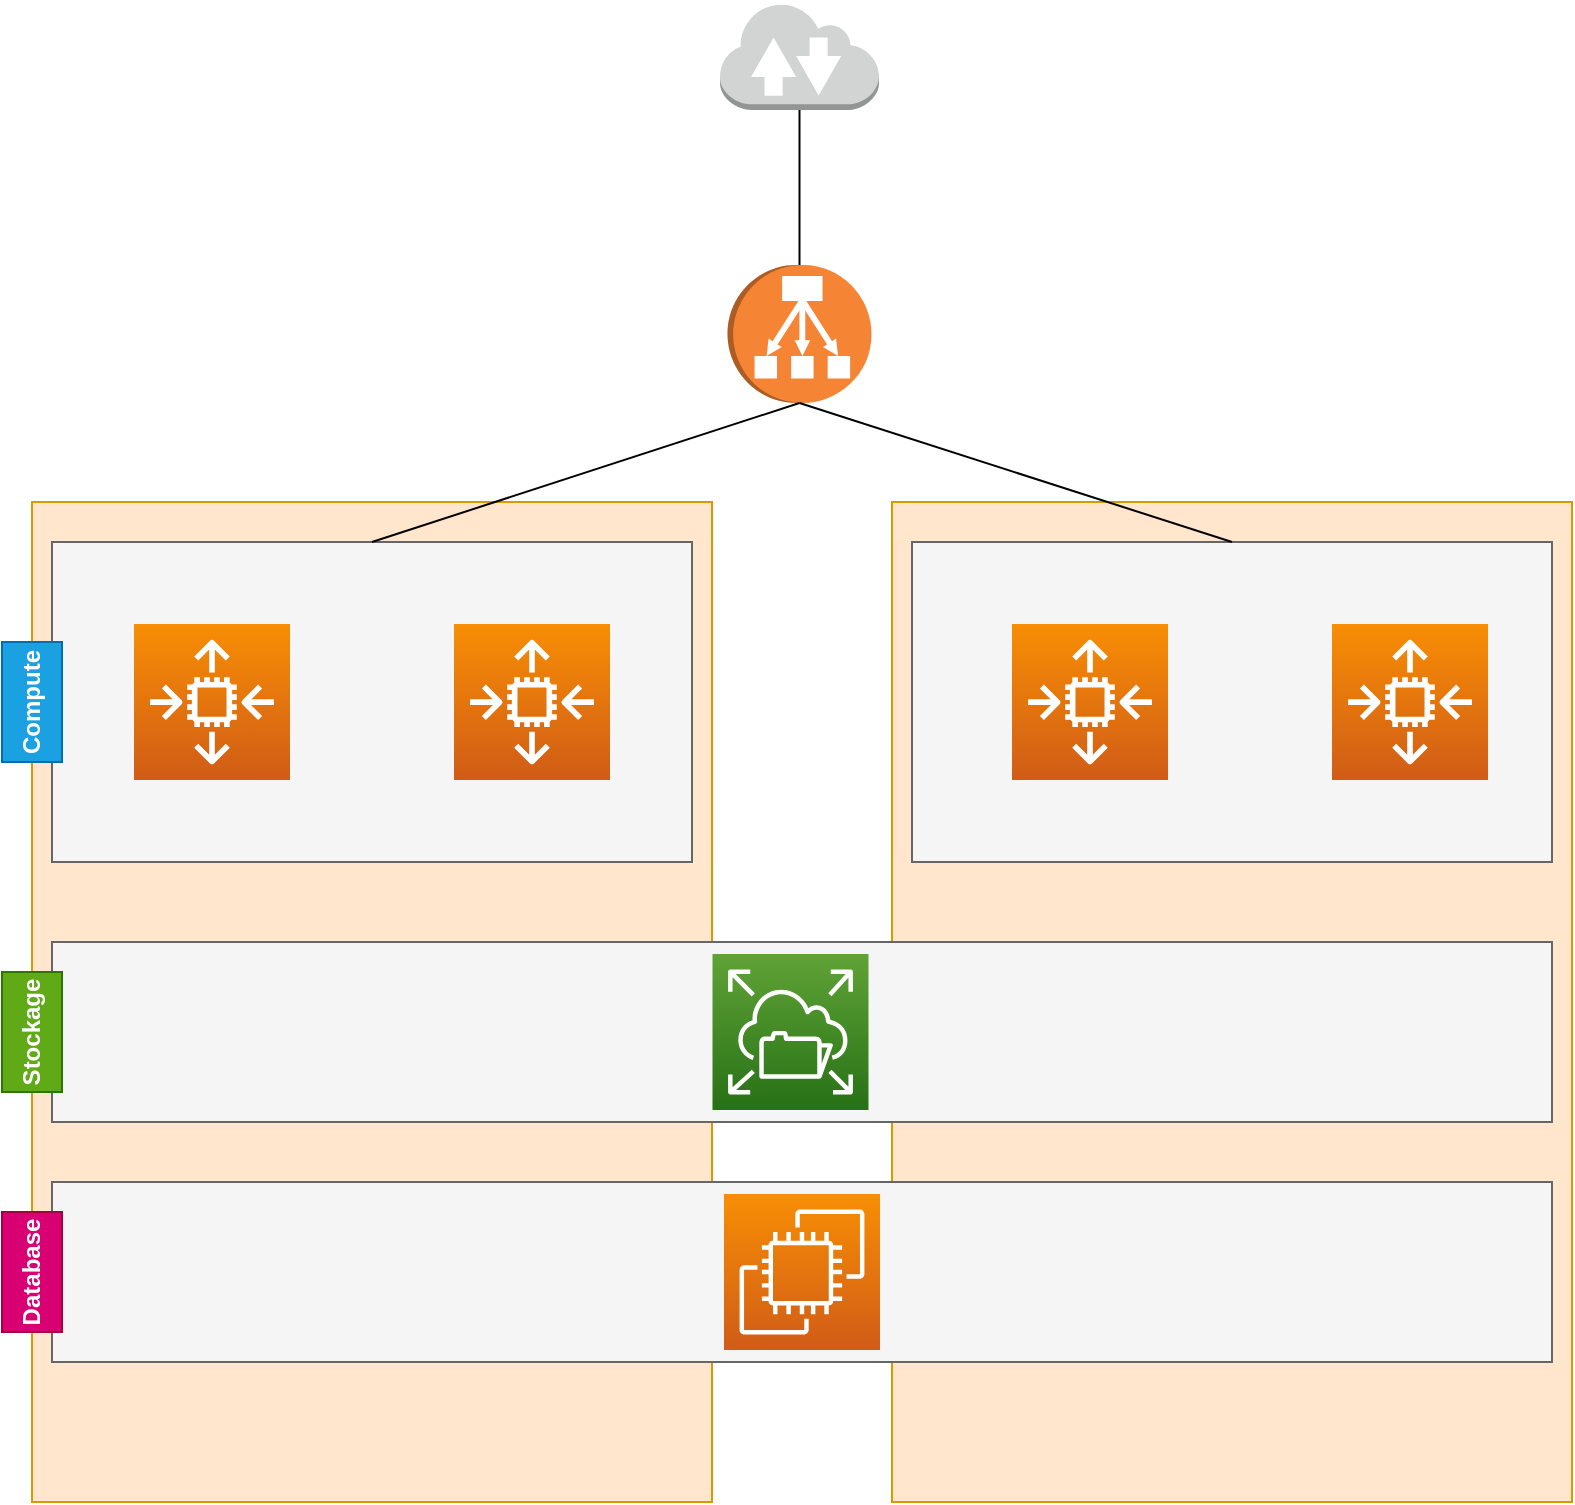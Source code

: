 <mxfile version="20.3.3" type="device"><diagram id="Vbdrqdqok-UiGJ7VvBMl" name="Page-1"><mxGraphModel dx="1185" dy="603" grid="1" gridSize="10" guides="1" tooltips="1" connect="1" arrows="1" fold="1" page="1" pageScale="1" pageWidth="827" pageHeight="1169" math="0" shadow="0"><root><mxCell id="0"/><mxCell id="1" parent="0"/><mxCell id="8okPFwQ7xj_NUSNeYFnB-20" value="" style="rounded=0;whiteSpace=wrap;html=1;fillColor=#ffe6cc;strokeColor=#d79b00;" vertex="1" parent="1"><mxGeometry x="460" y="260" width="340" height="500" as="geometry"/></mxCell><mxCell id="8okPFwQ7xj_NUSNeYFnB-19" value="" style="rounded=0;whiteSpace=wrap;html=1;fillColor=#ffe6cc;strokeColor=#d79b00;" vertex="1" parent="1"><mxGeometry x="30" y="260" width="340" height="500" as="geometry"/></mxCell><mxCell id="8okPFwQ7xj_NUSNeYFnB-1" value="" style="outlineConnect=0;dashed=0;verticalLabelPosition=bottom;verticalAlign=top;align=center;html=1;shape=mxgraph.aws3.internet_2;fillColor=#D2D3D3;gradientColor=none;" vertex="1" parent="1"><mxGeometry x="374" y="10" width="79.5" height="54" as="geometry"/></mxCell><mxCell id="8okPFwQ7xj_NUSNeYFnB-2" value="" style="outlineConnect=0;dashed=0;verticalLabelPosition=bottom;verticalAlign=top;align=center;html=1;shape=mxgraph.aws3.classic_load_balancer;fillColor=#F58534;gradientColor=none;rotation=90;" vertex="1" parent="1"><mxGeometry x="379.25" y="140" width="69" height="72" as="geometry"/></mxCell><mxCell id="8okPFwQ7xj_NUSNeYFnB-3" value="" style="rounded=0;whiteSpace=wrap;html=1;fillColor=#f5f5f5;fontColor=#333333;strokeColor=#666666;" vertex="1" parent="1"><mxGeometry x="40" y="280" width="320" height="160" as="geometry"/></mxCell><mxCell id="8okPFwQ7xj_NUSNeYFnB-4" value="" style="rounded=0;whiteSpace=wrap;html=1;fillColor=#f5f5f5;fontColor=#333333;strokeColor=#666666;" vertex="1" parent="1"><mxGeometry x="470" y="280" width="320" height="160" as="geometry"/></mxCell><mxCell id="8okPFwQ7xj_NUSNeYFnB-5" value="" style="rounded=0;whiteSpace=wrap;html=1;fontStyle=1;fillColor=#f5f5f5;fontColor=#333333;strokeColor=#666666;" vertex="1" parent="1"><mxGeometry x="40" y="480" width="750" height="90" as="geometry"/></mxCell><mxCell id="8okPFwQ7xj_NUSNeYFnB-6" value="" style="rounded=0;whiteSpace=wrap;html=1;fontStyle=1;fillColor=#f5f5f5;fontColor=#333333;strokeColor=#666666;" vertex="1" parent="1"><mxGeometry x="40" y="600" width="750" height="90" as="geometry"/></mxCell><mxCell id="8okPFwQ7xj_NUSNeYFnB-13" value="" style="sketch=0;points=[[0,0,0],[0.25,0,0],[0.5,0,0],[0.75,0,0],[1,0,0],[0,1,0],[0.25,1,0],[0.5,1,0],[0.75,1,0],[1,1,0],[0,0.25,0],[0,0.5,0],[0,0.75,0],[1,0.25,0],[1,0.5,0],[1,0.75,0]];outlineConnect=0;fontColor=#232F3E;gradientColor=#F78E04;gradientDirection=north;fillColor=#D05C17;strokeColor=#ffffff;dashed=0;verticalLabelPosition=bottom;verticalAlign=top;align=center;html=1;fontSize=12;fontStyle=0;aspect=fixed;shape=mxgraph.aws4.resourceIcon;resIcon=mxgraph.aws4.auto_scaling2;" vertex="1" parent="1"><mxGeometry x="241" y="321" width="78" height="78" as="geometry"/></mxCell><mxCell id="8okPFwQ7xj_NUSNeYFnB-14" value="" style="sketch=0;points=[[0,0,0],[0.25,0,0],[0.5,0,0],[0.75,0,0],[1,0,0],[0,1,0],[0.25,1,0],[0.5,1,0],[0.75,1,0],[1,1,0],[0,0.25,0],[0,0.5,0],[0,0.75,0],[1,0.25,0],[1,0.5,0],[1,0.75,0]];outlineConnect=0;fontColor=#232F3E;gradientColor=#F78E04;gradientDirection=north;fillColor=#D05C17;strokeColor=#ffffff;dashed=0;verticalLabelPosition=bottom;verticalAlign=top;align=center;html=1;fontSize=12;fontStyle=0;aspect=fixed;shape=mxgraph.aws4.resourceIcon;resIcon=mxgraph.aws4.auto_scaling2;" vertex="1" parent="1"><mxGeometry x="81" y="321" width="78" height="78" as="geometry"/></mxCell><mxCell id="8okPFwQ7xj_NUSNeYFnB-15" value="" style="sketch=0;points=[[0,0,0],[0.25,0,0],[0.5,0,0],[0.75,0,0],[1,0,0],[0,1,0],[0.25,1,0],[0.5,1,0],[0.75,1,0],[1,1,0],[0,0.25,0],[0,0.5,0],[0,0.75,0],[1,0.25,0],[1,0.5,0],[1,0.75,0]];outlineConnect=0;fontColor=#232F3E;gradientColor=#F78E04;gradientDirection=north;fillColor=#D05C17;strokeColor=#ffffff;dashed=0;verticalLabelPosition=bottom;verticalAlign=top;align=center;html=1;fontSize=12;fontStyle=0;aspect=fixed;shape=mxgraph.aws4.resourceIcon;resIcon=mxgraph.aws4.auto_scaling2;" vertex="1" parent="1"><mxGeometry x="680" y="321" width="78" height="78" as="geometry"/></mxCell><mxCell id="8okPFwQ7xj_NUSNeYFnB-16" value="" style="sketch=0;points=[[0,0,0],[0.25,0,0],[0.5,0,0],[0.75,0,0],[1,0,0],[0,1,0],[0.25,1,0],[0.5,1,0],[0.75,1,0],[1,1,0],[0,0.25,0],[0,0.5,0],[0,0.75,0],[1,0.25,0],[1,0.5,0],[1,0.75,0]];outlineConnect=0;fontColor=#232F3E;gradientColor=#F78E04;gradientDirection=north;fillColor=#D05C17;strokeColor=#ffffff;dashed=0;verticalLabelPosition=bottom;verticalAlign=top;align=center;html=1;fontSize=12;fontStyle=0;aspect=fixed;shape=mxgraph.aws4.resourceIcon;resIcon=mxgraph.aws4.auto_scaling2;" vertex="1" parent="1"><mxGeometry x="520" y="321" width="78" height="78" as="geometry"/></mxCell><mxCell id="8okPFwQ7xj_NUSNeYFnB-17" value="" style="sketch=0;points=[[0,0,0],[0.25,0,0],[0.5,0,0],[0.75,0,0],[1,0,0],[0,1,0],[0.25,1,0],[0.5,1,0],[0.75,1,0],[1,1,0],[0,0.25,0],[0,0.5,0],[0,0.75,0],[1,0.25,0],[1,0.5,0],[1,0.75,0]];outlineConnect=0;fontColor=#232F3E;gradientColor=#60A337;gradientDirection=north;fillColor=#277116;strokeColor=#ffffff;dashed=0;verticalLabelPosition=bottom;verticalAlign=top;align=center;html=1;fontSize=12;fontStyle=0;aspect=fixed;shape=mxgraph.aws4.resourceIcon;resIcon=mxgraph.aws4.elastic_file_system;" vertex="1" parent="1"><mxGeometry x="370.25" y="486" width="78" height="78" as="geometry"/></mxCell><mxCell id="8okPFwQ7xj_NUSNeYFnB-18" value="" style="sketch=0;points=[[0,0,0],[0.25,0,0],[0.5,0,0],[0.75,0,0],[1,0,0],[0,1,0],[0.25,1,0],[0.5,1,0],[0.75,1,0],[1,1,0],[0,0.25,0],[0,0.5,0],[0,0.75,0],[1,0.25,0],[1,0.5,0],[1,0.75,0]];outlineConnect=0;fontColor=#232F3E;gradientColor=#F78E04;gradientDirection=north;fillColor=#D05C17;strokeColor=#ffffff;dashed=0;verticalLabelPosition=bottom;verticalAlign=top;align=center;html=1;fontSize=12;fontStyle=0;aspect=fixed;shape=mxgraph.aws4.resourceIcon;resIcon=mxgraph.aws4.ec2;" vertex="1" parent="1"><mxGeometry x="376" y="606" width="78" height="78" as="geometry"/></mxCell><mxCell id="8okPFwQ7xj_NUSNeYFnB-21" value="&lt;b&gt;Stockage&lt;/b&gt;" style="text;html=1;align=center;verticalAlign=middle;whiteSpace=wrap;rounded=0;fillColor=#60a917;fontColor=#ffffff;strokeColor=#2D7600;rotation=-90;" vertex="1" parent="1"><mxGeometry y="510" width="60" height="30" as="geometry"/></mxCell><mxCell id="8okPFwQ7xj_NUSNeYFnB-22" value="&lt;b&gt;Compute&lt;/b&gt;" style="text;html=1;align=center;verticalAlign=middle;whiteSpace=wrap;rounded=0;fillColor=#1ba1e2;strokeColor=#006EAF;rotation=-90;fontColor=#ffffff;" vertex="1" parent="1"><mxGeometry y="345" width="60" height="30" as="geometry"/></mxCell><mxCell id="8okPFwQ7xj_NUSNeYFnB-23" value="&lt;b&gt;Database&lt;/b&gt;" style="text;html=1;align=center;verticalAlign=middle;whiteSpace=wrap;rounded=0;fillColor=#d80073;strokeColor=#A50040;rotation=-90;fontColor=#ffffff;" vertex="1" parent="1"><mxGeometry y="630" width="60" height="30" as="geometry"/></mxCell><mxCell id="8okPFwQ7xj_NUSNeYFnB-24" value="" style="endArrow=none;html=1;rounded=0;entryX=0.5;entryY=1;entryDx=0;entryDy=0;entryPerimeter=0;" edge="1" parent="1" source="8okPFwQ7xj_NUSNeYFnB-2" target="8okPFwQ7xj_NUSNeYFnB-1"><mxGeometry width="50" height="50" relative="1" as="geometry"><mxPoint x="470" y="120" as="sourcePoint"/><mxPoint x="440" y="270" as="targetPoint"/></mxGeometry></mxCell><mxCell id="8okPFwQ7xj_NUSNeYFnB-25" value="" style="endArrow=none;html=1;rounded=0;exitX=0.5;exitY=0;exitDx=0;exitDy=0;entryX=1;entryY=0.5;entryDx=0;entryDy=0;entryPerimeter=0;" edge="1" parent="1" source="8okPFwQ7xj_NUSNeYFnB-3" target="8okPFwQ7xj_NUSNeYFnB-2"><mxGeometry width="50" height="50" relative="1" as="geometry"><mxPoint x="390" y="250" as="sourcePoint"/><mxPoint x="440" y="200" as="targetPoint"/></mxGeometry></mxCell><mxCell id="8okPFwQ7xj_NUSNeYFnB-26" value="" style="endArrow=none;html=1;rounded=0;exitX=0.5;exitY=0;exitDx=0;exitDy=0;entryX=1;entryY=0.5;entryDx=0;entryDy=0;entryPerimeter=0;" edge="1" parent="1" source="8okPFwQ7xj_NUSNeYFnB-4" target="8okPFwQ7xj_NUSNeYFnB-2"><mxGeometry width="50" height="50" relative="1" as="geometry"><mxPoint x="400" y="300" as="sourcePoint"/><mxPoint x="450" y="250" as="targetPoint"/></mxGeometry></mxCell></root></mxGraphModel></diagram></mxfile>